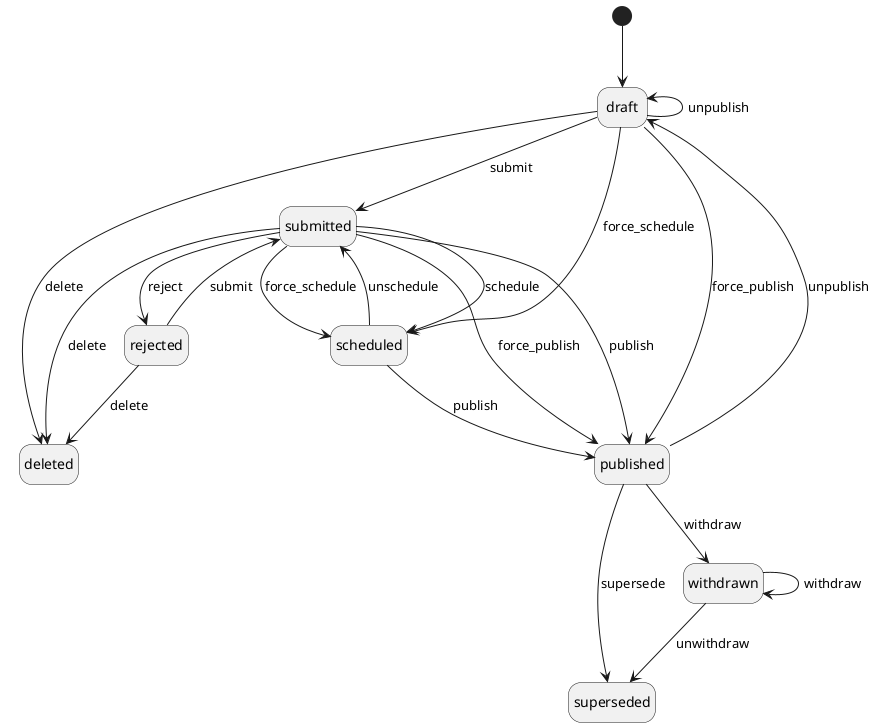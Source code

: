 @startuml edition_state_transitions
hide empty description

[*] --> draft

draft --> deleted: delete
submitted --> deleted: delete
rejected --> deleted: delete

draft --> submitted: submit
rejected --> submitted: submit

submitted --> rejected: reject
submitted --> scheduled: schedule

draft --> scheduled: force_schedule
submitted --> scheduled: force_schedule

scheduled -u-> submitted: unschedule

submitted --> published: publish
scheduled --> published: publish

draft -[norank]-> published: force_publish
submitted -[norank]-> published: force_publish

published -u-> draft: unpublish
draft -u-> draft: unpublish

published --> superseded: supersede

published --> withdrawn: withdraw
withdrawn --> withdrawn: withdraw

withdrawn --> superseded: unwithdraw

@enduml
